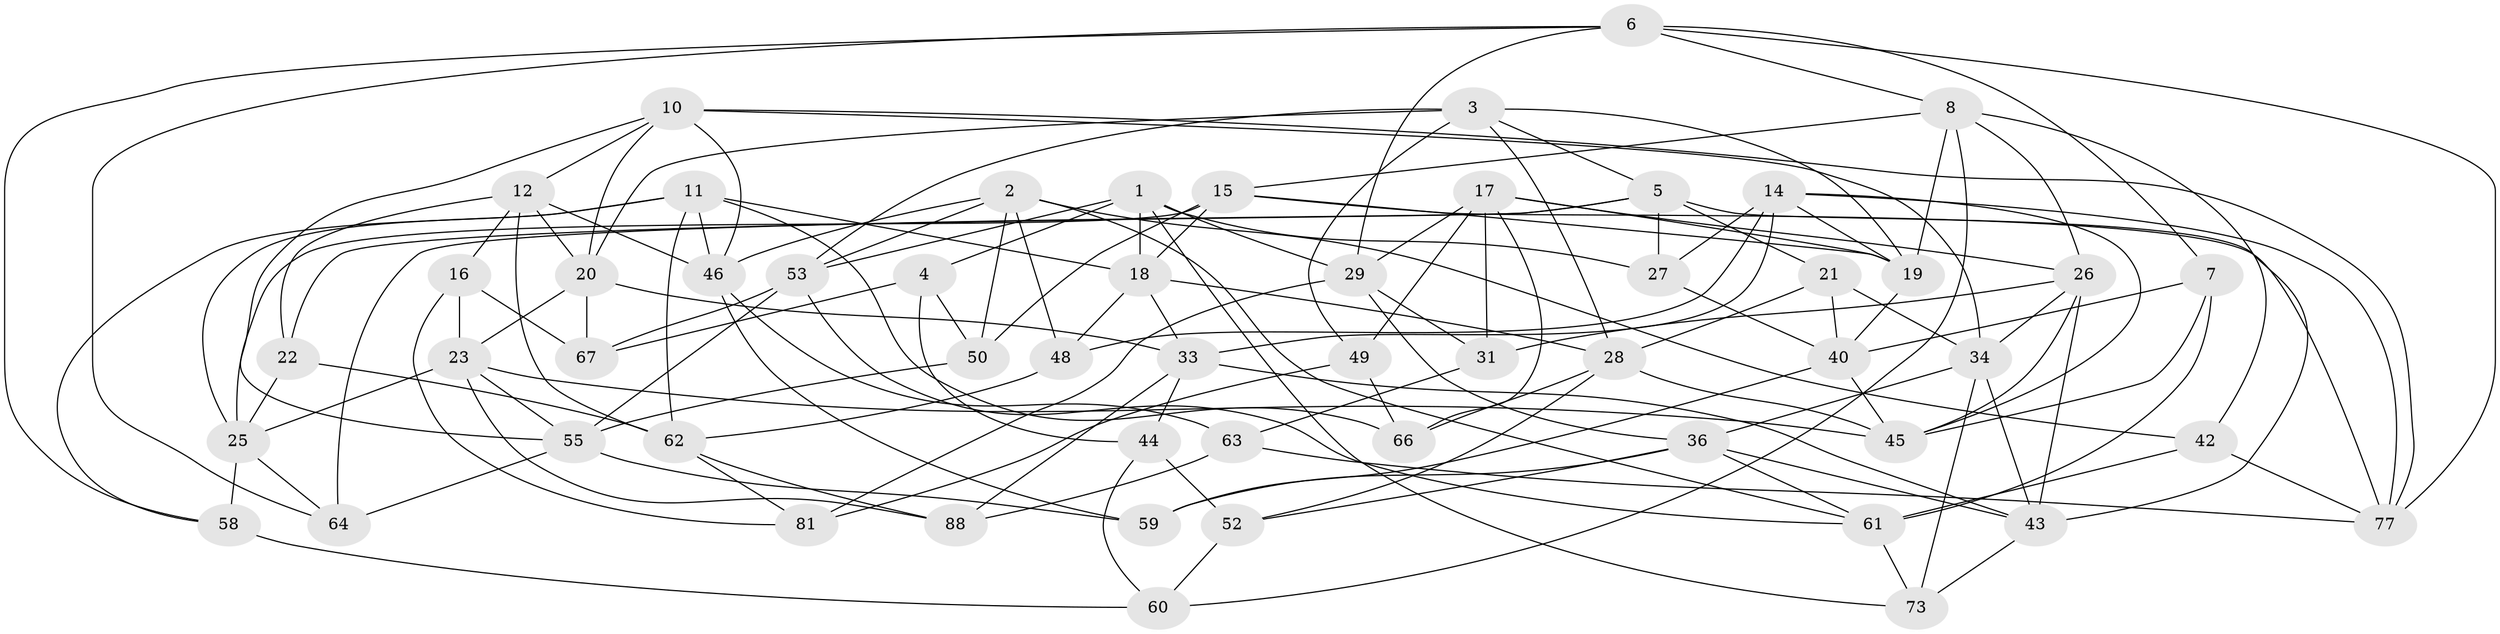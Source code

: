 // original degree distribution, {4: 1.0}
// Generated by graph-tools (version 1.1) at 2025/11/02/27/25 16:11:45]
// undirected, 55 vertices, 142 edges
graph export_dot {
graph [start="1"]
  node [color=gray90,style=filled];
  1 [super="+38"];
  2 [super="+9"];
  3 [super="+57"];
  4 [super="+13"];
  5 [super="+30"];
  6 [super="+24"];
  7;
  8 [super="+39"];
  10 [super="+41"];
  11 [super="+56"];
  12 [super="+32"];
  14 [super="+35"];
  15 [super="+87"];
  16;
  17 [super="+47"];
  18 [super="+75"];
  19 [super="+37"];
  20 [super="+82"];
  21;
  22;
  23 [super="+83"];
  25 [super="+84"];
  26 [super="+79"];
  27;
  28 [super="+85"];
  29 [super="+74"];
  31;
  33 [super="+65"];
  34 [super="+80"];
  36 [super="+72"];
  40 [super="+70"];
  42;
  43 [super="+86"];
  44 [super="+54"];
  45 [super="+51"];
  46 [super="+71"];
  48;
  49;
  50;
  52;
  53 [super="+69"];
  55 [super="+76"];
  58;
  59;
  60;
  61 [super="+68"];
  62 [super="+78"];
  63;
  64;
  66;
  67;
  73;
  77 [super="+89"];
  81;
  88;
  1 -- 27;
  1 -- 73;
  1 -- 4;
  1 -- 18;
  1 -- 29;
  1 -- 53;
  2 -- 53;
  2 -- 50;
  2 -- 46;
  2 -- 48;
  2 -- 42;
  2 -- 61;
  3 -- 49;
  3 -- 53;
  3 -- 19;
  3 -- 28;
  3 -- 5;
  3 -- 20;
  4 -- 44 [weight=3];
  4 -- 50;
  4 -- 67;
  5 -- 43;
  5 -- 27;
  5 -- 64;
  5 -- 21;
  5 -- 22;
  6 -- 58;
  6 -- 77;
  6 -- 29;
  6 -- 8;
  6 -- 64;
  6 -- 7;
  7 -- 40;
  7 -- 45;
  7 -- 61;
  8 -- 42;
  8 -- 60;
  8 -- 26;
  8 -- 19;
  8 -- 15;
  10 -- 20;
  10 -- 77;
  10 -- 46;
  10 -- 55;
  10 -- 34;
  10 -- 12;
  11 -- 46;
  11 -- 58;
  11 -- 62;
  11 -- 25;
  11 -- 18;
  11 -- 66;
  12 -- 16;
  12 -- 22;
  12 -- 62;
  12 -- 20;
  12 -- 46;
  14 -- 27;
  14 -- 48;
  14 -- 77;
  14 -- 33;
  14 -- 19;
  14 -- 45;
  15 -- 50;
  15 -- 77;
  15 -- 25;
  15 -- 18;
  15 -- 19;
  16 -- 81;
  16 -- 23;
  16 -- 67;
  17 -- 66;
  17 -- 19;
  17 -- 26;
  17 -- 49;
  17 -- 29;
  17 -- 31;
  18 -- 28;
  18 -- 33;
  18 -- 48;
  19 -- 40;
  20 -- 67;
  20 -- 33;
  20 -- 23;
  21 -- 40;
  21 -- 28;
  21 -- 34;
  22 -- 62;
  22 -- 25;
  23 -- 55;
  23 -- 88;
  23 -- 25;
  23 -- 45;
  25 -- 64;
  25 -- 58;
  26 -- 31;
  26 -- 34;
  26 -- 45;
  26 -- 43;
  27 -- 40;
  28 -- 52;
  28 -- 66;
  28 -- 45;
  29 -- 31;
  29 -- 36;
  29 -- 81;
  31 -- 63;
  33 -- 44;
  33 -- 88;
  33 -- 43;
  34 -- 73;
  34 -- 36;
  34 -- 43;
  36 -- 59;
  36 -- 52;
  36 -- 43;
  36 -- 61;
  40 -- 45;
  40 -- 59;
  42 -- 77;
  42 -- 61;
  43 -- 73;
  44 -- 60;
  44 -- 52;
  46 -- 63;
  46 -- 59;
  48 -- 62;
  49 -- 66;
  49 -- 81;
  50 -- 55;
  52 -- 60;
  53 -- 55;
  53 -- 67;
  53 -- 61;
  55 -- 59;
  55 -- 64;
  58 -- 60;
  61 -- 73;
  62 -- 88;
  62 -- 81;
  63 -- 77;
  63 -- 88;
}
